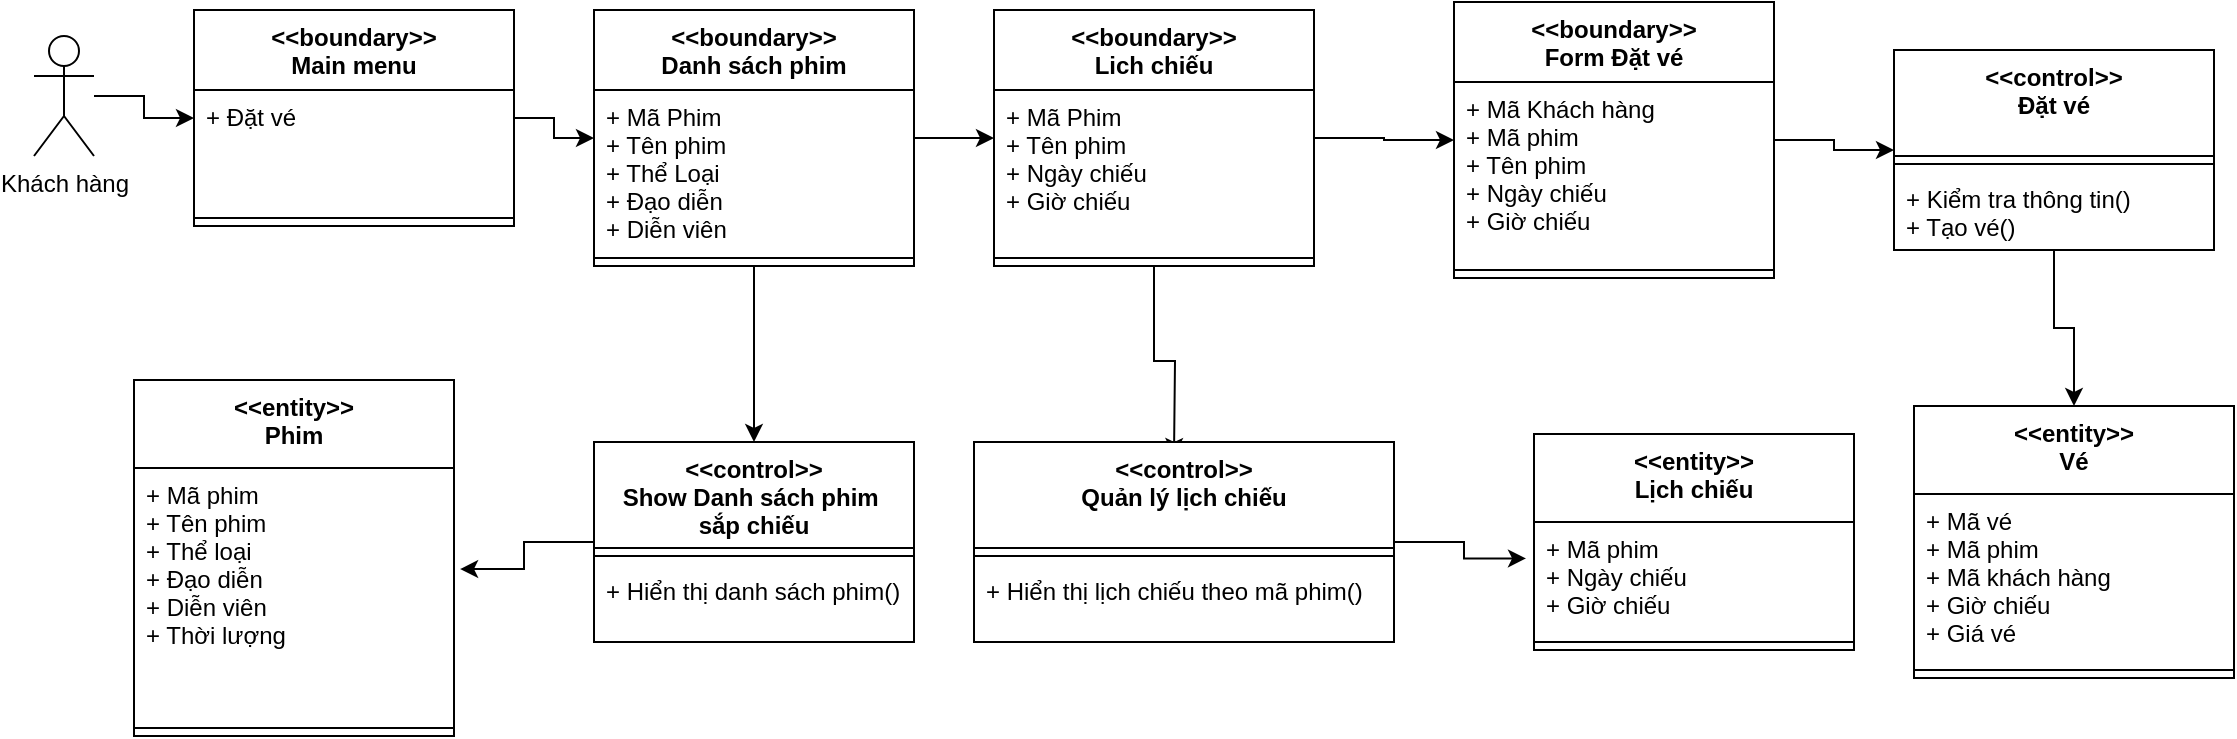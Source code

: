 <mxfile version="10.6.1" type="device"><diagram id="Nysf88XI-qOkKo5TjvdJ" name="Page-1"><mxGraphModel dx="792" dy="401" grid="1" gridSize="10" guides="1" tooltips="1" connect="1" arrows="1" fold="1" page="1" pageScale="1" pageWidth="827" pageHeight="1169" math="0" shadow="0"><root><mxCell id="0"/><mxCell id="1" parent="0"/><mxCell id="C5--Us8nBrDEbGwCwLYQ-3" value="" style="edgeStyle=orthogonalEdgeStyle;rounded=0;orthogonalLoop=1;jettySize=auto;html=1;" edge="1" parent="1" source="C5--Us8nBrDEbGwCwLYQ-1" target="C5--Us8nBrDEbGwCwLYQ-4"><mxGeometry relative="1" as="geometry"><mxPoint x="150" y="270" as="targetPoint"/></mxGeometry></mxCell><mxCell id="C5--Us8nBrDEbGwCwLYQ-1" value="Khách hàng" style="shape=umlActor;verticalLabelPosition=bottom;labelBackgroundColor=#ffffff;verticalAlign=top;html=1;outlineConnect=0;" vertex="1" parent="1"><mxGeometry x="40" y="240" width="30" height="60" as="geometry"/></mxCell><mxCell id="C5--Us8nBrDEbGwCwLYQ-16" value="" style="edgeStyle=orthogonalEdgeStyle;rounded=0;orthogonalLoop=1;jettySize=auto;html=1;" edge="1" parent="1" source="C5--Us8nBrDEbGwCwLYQ-4" target="C5--Us8nBrDEbGwCwLYQ-13"><mxGeometry relative="1" as="geometry"/></mxCell><mxCell id="C5--Us8nBrDEbGwCwLYQ-4" value="&lt;&lt;boundary&gt;&gt;&#10;Main menu&#10;" style="swimlane;fontStyle=1;align=center;verticalAlign=top;childLayout=stackLayout;horizontal=1;startSize=40;horizontalStack=0;resizeParent=1;resizeParentMax=0;resizeLast=0;collapsible=1;marginBottom=0;" vertex="1" parent="1"><mxGeometry x="120" y="227" width="160" height="108" as="geometry"/></mxCell><mxCell id="C5--Us8nBrDEbGwCwLYQ-5" value="+ Đặt vé" style="text;strokeColor=none;fillColor=none;align=left;verticalAlign=top;spacingLeft=4;spacingRight=4;overflow=hidden;rotatable=0;points=[[0,0.5],[1,0.5]];portConstraint=eastwest;" vertex="1" parent="C5--Us8nBrDEbGwCwLYQ-4"><mxGeometry y="40" width="160" height="60" as="geometry"/></mxCell><mxCell id="C5--Us8nBrDEbGwCwLYQ-6" value="" style="line;strokeWidth=1;fillColor=none;align=left;verticalAlign=middle;spacingTop=-1;spacingLeft=3;spacingRight=3;rotatable=0;labelPosition=right;points=[];portConstraint=eastwest;" vertex="1" parent="C5--Us8nBrDEbGwCwLYQ-4"><mxGeometry y="100" width="160" height="8" as="geometry"/></mxCell><mxCell id="C5--Us8nBrDEbGwCwLYQ-20" value="" style="edgeStyle=orthogonalEdgeStyle;rounded=0;orthogonalLoop=1;jettySize=auto;html=1;" edge="1" parent="1" source="C5--Us8nBrDEbGwCwLYQ-13" target="C5--Us8nBrDEbGwCwLYQ-17"><mxGeometry relative="1" as="geometry"/></mxCell><mxCell id="C5--Us8nBrDEbGwCwLYQ-47" value="" style="edgeStyle=orthogonalEdgeStyle;rounded=0;orthogonalLoop=1;jettySize=auto;html=1;entryX=0.5;entryY=0;entryDx=0;entryDy=0;" edge="1" parent="1" source="C5--Us8nBrDEbGwCwLYQ-13" target="C5--Us8nBrDEbGwCwLYQ-51"><mxGeometry relative="1" as="geometry"><mxPoint x="400" y="435" as="targetPoint"/></mxGeometry></mxCell><mxCell id="C5--Us8nBrDEbGwCwLYQ-13" value="&lt;&lt;boundary&gt;&gt;&#10;Danh sách phim&#10;" style="swimlane;fontStyle=1;align=center;verticalAlign=top;childLayout=stackLayout;horizontal=1;startSize=40;horizontalStack=0;resizeParent=1;resizeParentMax=0;resizeLast=0;collapsible=1;marginBottom=0;" vertex="1" parent="1"><mxGeometry x="320" y="227" width="160" height="128" as="geometry"/></mxCell><mxCell id="C5--Us8nBrDEbGwCwLYQ-14" value="+ Mã Phim&#10;+ Tên phim&#10;+ Thể Loại&#10;+ Đạo diễn &#10;+ Diễn viên" style="text;strokeColor=none;fillColor=none;align=left;verticalAlign=top;spacingLeft=4;spacingRight=4;overflow=hidden;rotatable=0;points=[[0,0.5],[1,0.5]];portConstraint=eastwest;" vertex="1" parent="C5--Us8nBrDEbGwCwLYQ-13"><mxGeometry y="40" width="160" height="80" as="geometry"/></mxCell><mxCell id="C5--Us8nBrDEbGwCwLYQ-15" value="" style="line;strokeWidth=1;fillColor=none;align=left;verticalAlign=middle;spacingTop=-1;spacingLeft=3;spacingRight=3;rotatable=0;labelPosition=right;points=[];portConstraint=eastwest;" vertex="1" parent="C5--Us8nBrDEbGwCwLYQ-13"><mxGeometry y="120" width="160" height="8" as="geometry"/></mxCell><mxCell id="C5--Us8nBrDEbGwCwLYQ-25" value="" style="edgeStyle=orthogonalEdgeStyle;rounded=0;orthogonalLoop=1;jettySize=auto;html=1;" edge="1" parent="1" source="C5--Us8nBrDEbGwCwLYQ-17" target="C5--Us8nBrDEbGwCwLYQ-22"><mxGeometry relative="1" as="geometry"/></mxCell><mxCell id="C5--Us8nBrDEbGwCwLYQ-69" value="" style="edgeStyle=orthogonalEdgeStyle;rounded=0;orthogonalLoop=1;jettySize=auto;html=1;" edge="1" parent="1" source="C5--Us8nBrDEbGwCwLYQ-17"><mxGeometry relative="1" as="geometry"><mxPoint x="610" y="450" as="targetPoint"/></mxGeometry></mxCell><mxCell id="C5--Us8nBrDEbGwCwLYQ-17" value="&lt;&lt;boundary&gt;&gt;&#10;Lich chiếu&#10;" style="swimlane;fontStyle=1;align=center;verticalAlign=top;childLayout=stackLayout;horizontal=1;startSize=40;horizontalStack=0;resizeParent=1;resizeParentMax=0;resizeLast=0;collapsible=1;marginBottom=0;" vertex="1" parent="1"><mxGeometry x="520" y="227" width="160" height="128" as="geometry"/></mxCell><mxCell id="C5--Us8nBrDEbGwCwLYQ-18" value="+ Mã Phim&#10;+ Tên phim&#10;+ Ngày chiếu&#10;+ Giờ chiếu&#10;" style="text;strokeColor=none;fillColor=none;align=left;verticalAlign=top;spacingLeft=4;spacingRight=4;overflow=hidden;rotatable=0;points=[[0,0.5],[1,0.5]];portConstraint=eastwest;" vertex="1" parent="C5--Us8nBrDEbGwCwLYQ-17"><mxGeometry y="40" width="160" height="80" as="geometry"/></mxCell><mxCell id="C5--Us8nBrDEbGwCwLYQ-19" value="" style="line;strokeWidth=1;fillColor=none;align=left;verticalAlign=middle;spacingTop=-1;spacingLeft=3;spacingRight=3;rotatable=0;labelPosition=right;points=[];portConstraint=eastwest;" vertex="1" parent="C5--Us8nBrDEbGwCwLYQ-17"><mxGeometry y="120" width="160" height="8" as="geometry"/></mxCell><mxCell id="C5--Us8nBrDEbGwCwLYQ-30" value="" style="edgeStyle=orthogonalEdgeStyle;rounded=0;orthogonalLoop=1;jettySize=auto;html=1;entryX=0;entryY=0.5;entryDx=0;entryDy=0;" edge="1" parent="1" source="C5--Us8nBrDEbGwCwLYQ-22" target="C5--Us8nBrDEbGwCwLYQ-32"><mxGeometry relative="1" as="geometry"><mxPoint x="1000" y="287" as="targetPoint"/></mxGeometry></mxCell><mxCell id="C5--Us8nBrDEbGwCwLYQ-22" value="&lt;&lt;boundary&gt;&gt;&#10;Form Đặt vé&#10;" style="swimlane;fontStyle=1;align=center;verticalAlign=top;childLayout=stackLayout;horizontal=1;startSize=40;horizontalStack=0;resizeParent=1;resizeParentMax=0;resizeLast=0;collapsible=1;marginBottom=0;" vertex="1" parent="1"><mxGeometry x="750" y="223" width="160" height="138" as="geometry"/></mxCell><mxCell id="C5--Us8nBrDEbGwCwLYQ-23" value="+ Mã Khách hàng&#10;+ Mã phim&#10;+ Tên phim&#10;+ Ngày chiếu&#10;+ Giờ chiếu&#10;" style="text;strokeColor=none;fillColor=none;align=left;verticalAlign=top;spacingLeft=4;spacingRight=4;overflow=hidden;rotatable=0;points=[[0,0.5],[1,0.5]];portConstraint=eastwest;" vertex="1" parent="C5--Us8nBrDEbGwCwLYQ-22"><mxGeometry y="40" width="160" height="90" as="geometry"/></mxCell><mxCell id="C5--Us8nBrDEbGwCwLYQ-24" value="" style="line;strokeWidth=1;fillColor=none;align=left;verticalAlign=middle;spacingTop=-1;spacingLeft=3;spacingRight=3;rotatable=0;labelPosition=right;points=[];portConstraint=eastwest;" vertex="1" parent="C5--Us8nBrDEbGwCwLYQ-22"><mxGeometry y="130" width="160" height="8" as="geometry"/></mxCell><mxCell id="C5--Us8nBrDEbGwCwLYQ-80" value="" style="edgeStyle=orthogonalEdgeStyle;rounded=0;orthogonalLoop=1;jettySize=auto;html=1;" edge="1" parent="1" source="C5--Us8nBrDEbGwCwLYQ-32" target="C5--Us8nBrDEbGwCwLYQ-40"><mxGeometry relative="1" as="geometry"/></mxCell><mxCell id="C5--Us8nBrDEbGwCwLYQ-32" value="&lt;&lt;control&gt;&gt;&#10;Đặt vé&#10;" style="swimlane;fontStyle=1;align=center;verticalAlign=top;childLayout=stackLayout;horizontal=1;startSize=53;horizontalStack=0;resizeParent=1;resizeParentMax=0;resizeLast=0;collapsible=1;marginBottom=0;" vertex="1" parent="1"><mxGeometry x="970" y="247" width="160" height="100" as="geometry"/></mxCell><mxCell id="C5--Us8nBrDEbGwCwLYQ-34" value="" style="line;strokeWidth=1;fillColor=none;align=left;verticalAlign=middle;spacingTop=-1;spacingLeft=3;spacingRight=3;rotatable=0;labelPosition=right;points=[];portConstraint=eastwest;" vertex="1" parent="C5--Us8nBrDEbGwCwLYQ-32"><mxGeometry y="53" width="160" height="8" as="geometry"/></mxCell><mxCell id="C5--Us8nBrDEbGwCwLYQ-35" value="+ Kiểm tra thông tin()&#10;+ Tạo vé()&#10;" style="text;strokeColor=none;fillColor=none;align=left;verticalAlign=top;spacingLeft=4;spacingRight=4;overflow=hidden;rotatable=0;points=[[0,0.5],[1,0.5]];portConstraint=eastwest;" vertex="1" parent="C5--Us8nBrDEbGwCwLYQ-32"><mxGeometry y="61" width="160" height="39" as="geometry"/></mxCell><mxCell id="C5--Us8nBrDEbGwCwLYQ-40" value="&lt;&lt;entity&gt;&gt;&#10;Vé&#10;" style="swimlane;fontStyle=1;align=center;verticalAlign=top;childLayout=stackLayout;horizontal=1;startSize=44;horizontalStack=0;resizeParent=1;resizeParentMax=0;resizeLast=0;collapsible=1;marginBottom=0;" vertex="1" parent="1"><mxGeometry x="980" y="425" width="160" height="136" as="geometry"/></mxCell><mxCell id="C5--Us8nBrDEbGwCwLYQ-41" value="+ Mã vé&#10;+ Mã phim&#10;+ Mã khách hàng&#10;+ Giờ chiếu&#10;+ Giá vé&#10;" style="text;strokeColor=none;fillColor=none;align=left;verticalAlign=top;spacingLeft=4;spacingRight=4;overflow=hidden;rotatable=0;points=[[0,0.5],[1,0.5]];portConstraint=eastwest;" vertex="1" parent="C5--Us8nBrDEbGwCwLYQ-40"><mxGeometry y="44" width="160" height="84" as="geometry"/></mxCell><mxCell id="C5--Us8nBrDEbGwCwLYQ-42" value="" style="line;strokeWidth=1;fillColor=none;align=left;verticalAlign=middle;spacingTop=-1;spacingLeft=3;spacingRight=3;rotatable=0;labelPosition=right;points=[];portConstraint=eastwest;" vertex="1" parent="C5--Us8nBrDEbGwCwLYQ-40"><mxGeometry y="128" width="160" height="8" as="geometry"/></mxCell><mxCell id="C5--Us8nBrDEbGwCwLYQ-61" value="" style="edgeStyle=orthogonalEdgeStyle;rounded=0;orthogonalLoop=1;jettySize=auto;html=1;entryX=1.019;entryY=0.401;entryDx=0;entryDy=0;entryPerimeter=0;" edge="1" parent="1" source="C5--Us8nBrDEbGwCwLYQ-51" target="C5--Us8nBrDEbGwCwLYQ-63"><mxGeometry relative="1" as="geometry"><mxPoint x="240" y="520.5" as="targetPoint"/></mxGeometry></mxCell><mxCell id="C5--Us8nBrDEbGwCwLYQ-51" value="&lt;&lt;control&gt;&gt;&#10;Show Danh sách phim &#10;sắp chiếu&#10;" style="swimlane;fontStyle=1;align=center;verticalAlign=top;childLayout=stackLayout;horizontal=1;startSize=53;horizontalStack=0;resizeParent=1;resizeParentMax=0;resizeLast=0;collapsible=1;marginBottom=0;" vertex="1" parent="1"><mxGeometry x="320" y="443" width="160" height="100" as="geometry"/></mxCell><mxCell id="C5--Us8nBrDEbGwCwLYQ-52" value="" style="line;strokeWidth=1;fillColor=none;align=left;verticalAlign=middle;spacingTop=-1;spacingLeft=3;spacingRight=3;rotatable=0;labelPosition=right;points=[];portConstraint=eastwest;" vertex="1" parent="C5--Us8nBrDEbGwCwLYQ-51"><mxGeometry y="53" width="160" height="8" as="geometry"/></mxCell><mxCell id="C5--Us8nBrDEbGwCwLYQ-53" value="+ Hiển thị danh sách phim()" style="text;strokeColor=none;fillColor=none;align=left;verticalAlign=top;spacingLeft=4;spacingRight=4;overflow=hidden;rotatable=0;points=[[0,0.5],[1,0.5]];portConstraint=eastwest;" vertex="1" parent="C5--Us8nBrDEbGwCwLYQ-51"><mxGeometry y="61" width="160" height="39" as="geometry"/></mxCell><mxCell id="C5--Us8nBrDEbGwCwLYQ-62" value="&lt;&lt;entity&gt;&gt;&#10;Phim&#10;" style="swimlane;fontStyle=1;align=center;verticalAlign=top;childLayout=stackLayout;horizontal=1;startSize=44;horizontalStack=0;resizeParent=1;resizeParentMax=0;resizeLast=0;collapsible=1;marginBottom=0;" vertex="1" parent="1"><mxGeometry x="90" y="412" width="160" height="178" as="geometry"/></mxCell><mxCell id="C5--Us8nBrDEbGwCwLYQ-63" value="+ Mã phim &#10;+ Tên phim&#10;+ Thể loại&#10;+ Đạo diễn&#10;+ Diễn viên&#10;+ Thời lượng&#10;&#10;" style="text;strokeColor=none;fillColor=none;align=left;verticalAlign=top;spacingLeft=4;spacingRight=4;overflow=hidden;rotatable=0;points=[[0,0.5],[1,0.5]];portConstraint=eastwest;" vertex="1" parent="C5--Us8nBrDEbGwCwLYQ-62"><mxGeometry y="44" width="160" height="126" as="geometry"/></mxCell><mxCell id="C5--Us8nBrDEbGwCwLYQ-64" value="" style="line;strokeWidth=1;fillColor=none;align=left;verticalAlign=middle;spacingTop=-1;spacingLeft=3;spacingRight=3;rotatable=0;labelPosition=right;points=[];portConstraint=eastwest;" vertex="1" parent="C5--Us8nBrDEbGwCwLYQ-62"><mxGeometry y="170" width="160" height="8" as="geometry"/></mxCell><mxCell id="C5--Us8nBrDEbGwCwLYQ-76" value="" style="edgeStyle=orthogonalEdgeStyle;rounded=0;orthogonalLoop=1;jettySize=auto;html=1;entryX=-0.025;entryY=0.325;entryDx=0;entryDy=0;entryPerimeter=0;" edge="1" parent="1" source="C5--Us8nBrDEbGwCwLYQ-70" target="C5--Us8nBrDEbGwCwLYQ-78"><mxGeometry relative="1" as="geometry"><mxPoint x="820" y="501" as="targetPoint"/></mxGeometry></mxCell><mxCell id="C5--Us8nBrDEbGwCwLYQ-70" value="&lt;&lt;control&gt;&gt;&#10;Quản lý lịch chiếu&#10;" style="swimlane;fontStyle=1;align=center;verticalAlign=top;childLayout=stackLayout;horizontal=1;startSize=53;horizontalStack=0;resizeParent=1;resizeParentMax=0;resizeLast=0;collapsible=1;marginBottom=0;" vertex="1" parent="1"><mxGeometry x="510" y="443" width="210" height="100" as="geometry"/></mxCell><mxCell id="C5--Us8nBrDEbGwCwLYQ-71" value="" style="line;strokeWidth=1;fillColor=none;align=left;verticalAlign=middle;spacingTop=-1;spacingLeft=3;spacingRight=3;rotatable=0;labelPosition=right;points=[];portConstraint=eastwest;" vertex="1" parent="C5--Us8nBrDEbGwCwLYQ-70"><mxGeometry y="53" width="210" height="8" as="geometry"/></mxCell><mxCell id="C5--Us8nBrDEbGwCwLYQ-72" value="+ Hiển thị lịch chiếu theo mã phim()&#10;" style="text;strokeColor=none;fillColor=none;align=left;verticalAlign=top;spacingLeft=4;spacingRight=4;overflow=hidden;rotatable=0;points=[[0,0.5],[1,0.5]];portConstraint=eastwest;" vertex="1" parent="C5--Us8nBrDEbGwCwLYQ-70"><mxGeometry y="61" width="210" height="39" as="geometry"/></mxCell><mxCell id="C5--Us8nBrDEbGwCwLYQ-77" value="&lt;&lt;entity&gt;&gt;&#10;Lịch chiếu&#10;" style="swimlane;fontStyle=1;align=center;verticalAlign=top;childLayout=stackLayout;horizontal=1;startSize=44;horizontalStack=0;resizeParent=1;resizeParentMax=0;resizeLast=0;collapsible=1;marginBottom=0;" vertex="1" parent="1"><mxGeometry x="790" y="439" width="160" height="108" as="geometry"/></mxCell><mxCell id="C5--Us8nBrDEbGwCwLYQ-78" value="+ Mã phim &#10;+ Ngày chiếu&#10;+ Giờ chiếu&#10;" style="text;strokeColor=none;fillColor=none;align=left;verticalAlign=top;spacingLeft=4;spacingRight=4;overflow=hidden;rotatable=0;points=[[0,0.5],[1,0.5]];portConstraint=eastwest;" vertex="1" parent="C5--Us8nBrDEbGwCwLYQ-77"><mxGeometry y="44" width="160" height="56" as="geometry"/></mxCell><mxCell id="C5--Us8nBrDEbGwCwLYQ-79" value="" style="line;strokeWidth=1;fillColor=none;align=left;verticalAlign=middle;spacingTop=-1;spacingLeft=3;spacingRight=3;rotatable=0;labelPosition=right;points=[];portConstraint=eastwest;" vertex="1" parent="C5--Us8nBrDEbGwCwLYQ-77"><mxGeometry y="100" width="160" height="8" as="geometry"/></mxCell></root></mxGraphModel></diagram></mxfile>
